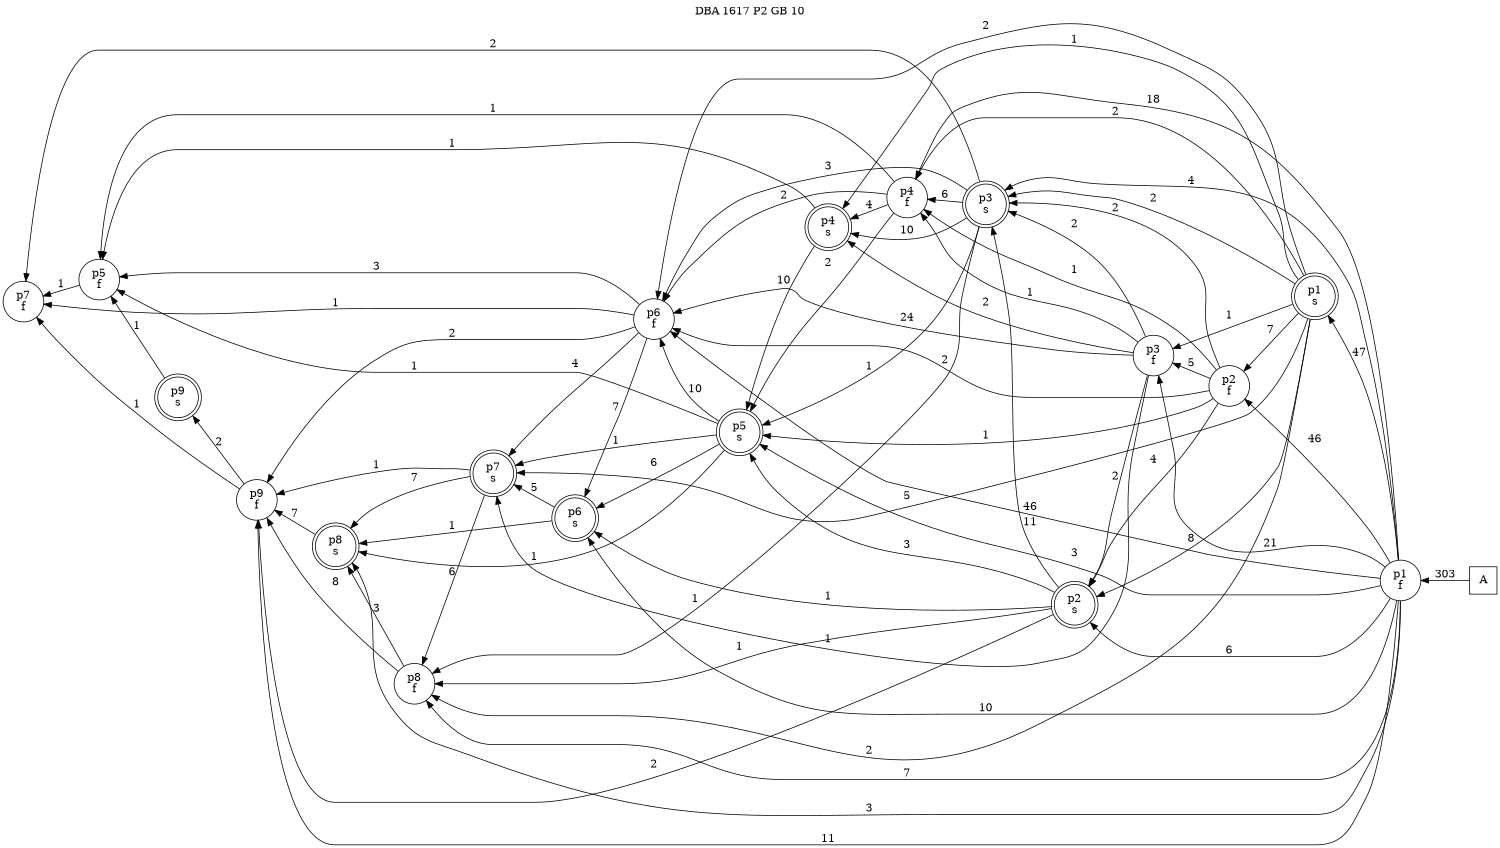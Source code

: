digraph DBA_1617_P2_GB_10_GOOD {
labelloc="tl"
label= " DBA 1617 P2 GB 10 "
rankdir="RL";
graph [ size=" 10 , 10 !"]

"A" [shape="square" label="A"]
"p1_f" [shape="circle" label="p1
f"]
"p1_s" [shape="doublecircle" label="p1
s"]
"p2_f" [shape="circle" label="p2
f"]
"p3_f" [shape="circle" label="p3
f"]
"p3_s" [shape="doublecircle" label="p3
s"]
"p4_f" [shape="circle" label="p4
f"]
"p5_f" [shape="circle" label="p5
f"]
"p4_s" [shape="doublecircle" label="p4
s"]
"p5_s" [shape="doublecircle" label="p5
s"]
"p6_f" [shape="circle" label="p6
f"]
"p7_s" [shape="doublecircle" label="p7
s"]
"p8_f" [shape="circle" label="p8
f"]
"p9_f" [shape="circle" label="p9
f"]
"p7_f" [shape="circle" label="p7
f"]
"p2_s" [shape="doublecircle" label="p2
s"]
"p6_s" [shape="doublecircle" label="p6
s"]
"p8_s" [shape="doublecircle" label="p8
s"]
"p9_s" [shape="doublecircle" label="p9
s"]
"A" -> "p1_f" [ label=303]
"p1_f" -> "p1_s" [ label=47]
"p1_f" -> "p2_f" [ label=46]
"p1_f" -> "p3_f" [ label=21]
"p1_f" -> "p3_s" [ label=4]
"p1_f" -> "p4_f" [ label=18]
"p1_f" -> "p5_s" [ label=3]
"p1_f" -> "p6_f" [ label=46]
"p1_f" -> "p8_f" [ label=7]
"p1_f" -> "p9_f" [ label=11]
"p1_f" -> "p2_s" [ label=6]
"p1_f" -> "p6_s" [ label=10]
"p1_f" -> "p8_s" [ label=3]
"p1_s" -> "p2_f" [ label=7]
"p1_s" -> "p3_f" [ label=1]
"p1_s" -> "p3_s" [ label=2]
"p1_s" -> "p4_f" [ label=2]
"p1_s" -> "p4_s" [ label=1]
"p1_s" -> "p6_f" [ label=2]
"p1_s" -> "p7_s" [ label=5]
"p1_s" -> "p8_f" [ label=2]
"p1_s" -> "p2_s" [ label=8]
"p2_f" -> "p3_f" [ label=5]
"p2_f" -> "p3_s" [ label=2]
"p2_f" -> "p4_f" [ label=1]
"p2_f" -> "p5_s" [ label=1]
"p2_f" -> "p6_f" [ label=2]
"p2_f" -> "p2_s" [ label=4]
"p3_f" -> "p3_s" [ label=2]
"p3_f" -> "p4_f" [ label=1]
"p3_f" -> "p4_s" [ label=2]
"p3_f" -> "p6_f" [ label=24]
"p3_f" -> "p7_s" [ label=1]
"p3_f" -> "p2_s" [ label=2]
"p3_s" -> "p4_f" [ label=6]
"p3_s" -> "p4_s" [ label=10]
"p3_s" -> "p5_s" [ label=1]
"p3_s" -> "p6_f" [ label=3]
"p3_s" -> "p8_f" [ label=1]
"p3_s" -> "p7_f" [ label=2]
"p4_f" -> "p5_f" [ label=1]
"p4_f" -> "p4_s" [ label=4]
"p4_f" -> "p5_s" [ label=2]
"p4_f" -> "p6_f" [ label=2]
"p5_f" -> "p7_f" [ label=1]
"p4_s" -> "p5_f" [ label=1]
"p4_s" -> "p5_s" [ label=10]
"p5_s" -> "p5_f" [ label=1]
"p5_s" -> "p6_f" [ label=10]
"p5_s" -> "p7_s" [ label=1]
"p5_s" -> "p6_s" [ label=6]
"p5_s" -> "p8_s" [ label=1]
"p6_f" -> "p5_f" [ label=3]
"p6_f" -> "p7_s" [ label=4]
"p6_f" -> "p9_f" [ label=2]
"p6_f" -> "p7_f" [ label=1]
"p6_f" -> "p6_s" [ label=7]
"p7_s" -> "p8_f" [ label=6]
"p7_s" -> "p9_f" [ label=1]
"p7_s" -> "p8_s" [ label=7]
"p8_f" -> "p9_f" [ label=8]
"p8_f" -> "p8_s" [ label=3]
"p9_f" -> "p7_f" [ label=1]
"p9_f" -> "p9_s" [ label=2]
"p2_s" -> "p3_s" [ label=11]
"p2_s" -> "p5_s" [ label=3]
"p2_s" -> "p8_f" [ label=1]
"p2_s" -> "p9_f" [ label=2]
"p2_s" -> "p6_s" [ label=1]
"p6_s" -> "p7_s" [ label=5]
"p6_s" -> "p8_s" [ label=1]
"p8_s" -> "p9_f" [ label=7]
"p9_s" -> "p5_f" [ label=1]
}
